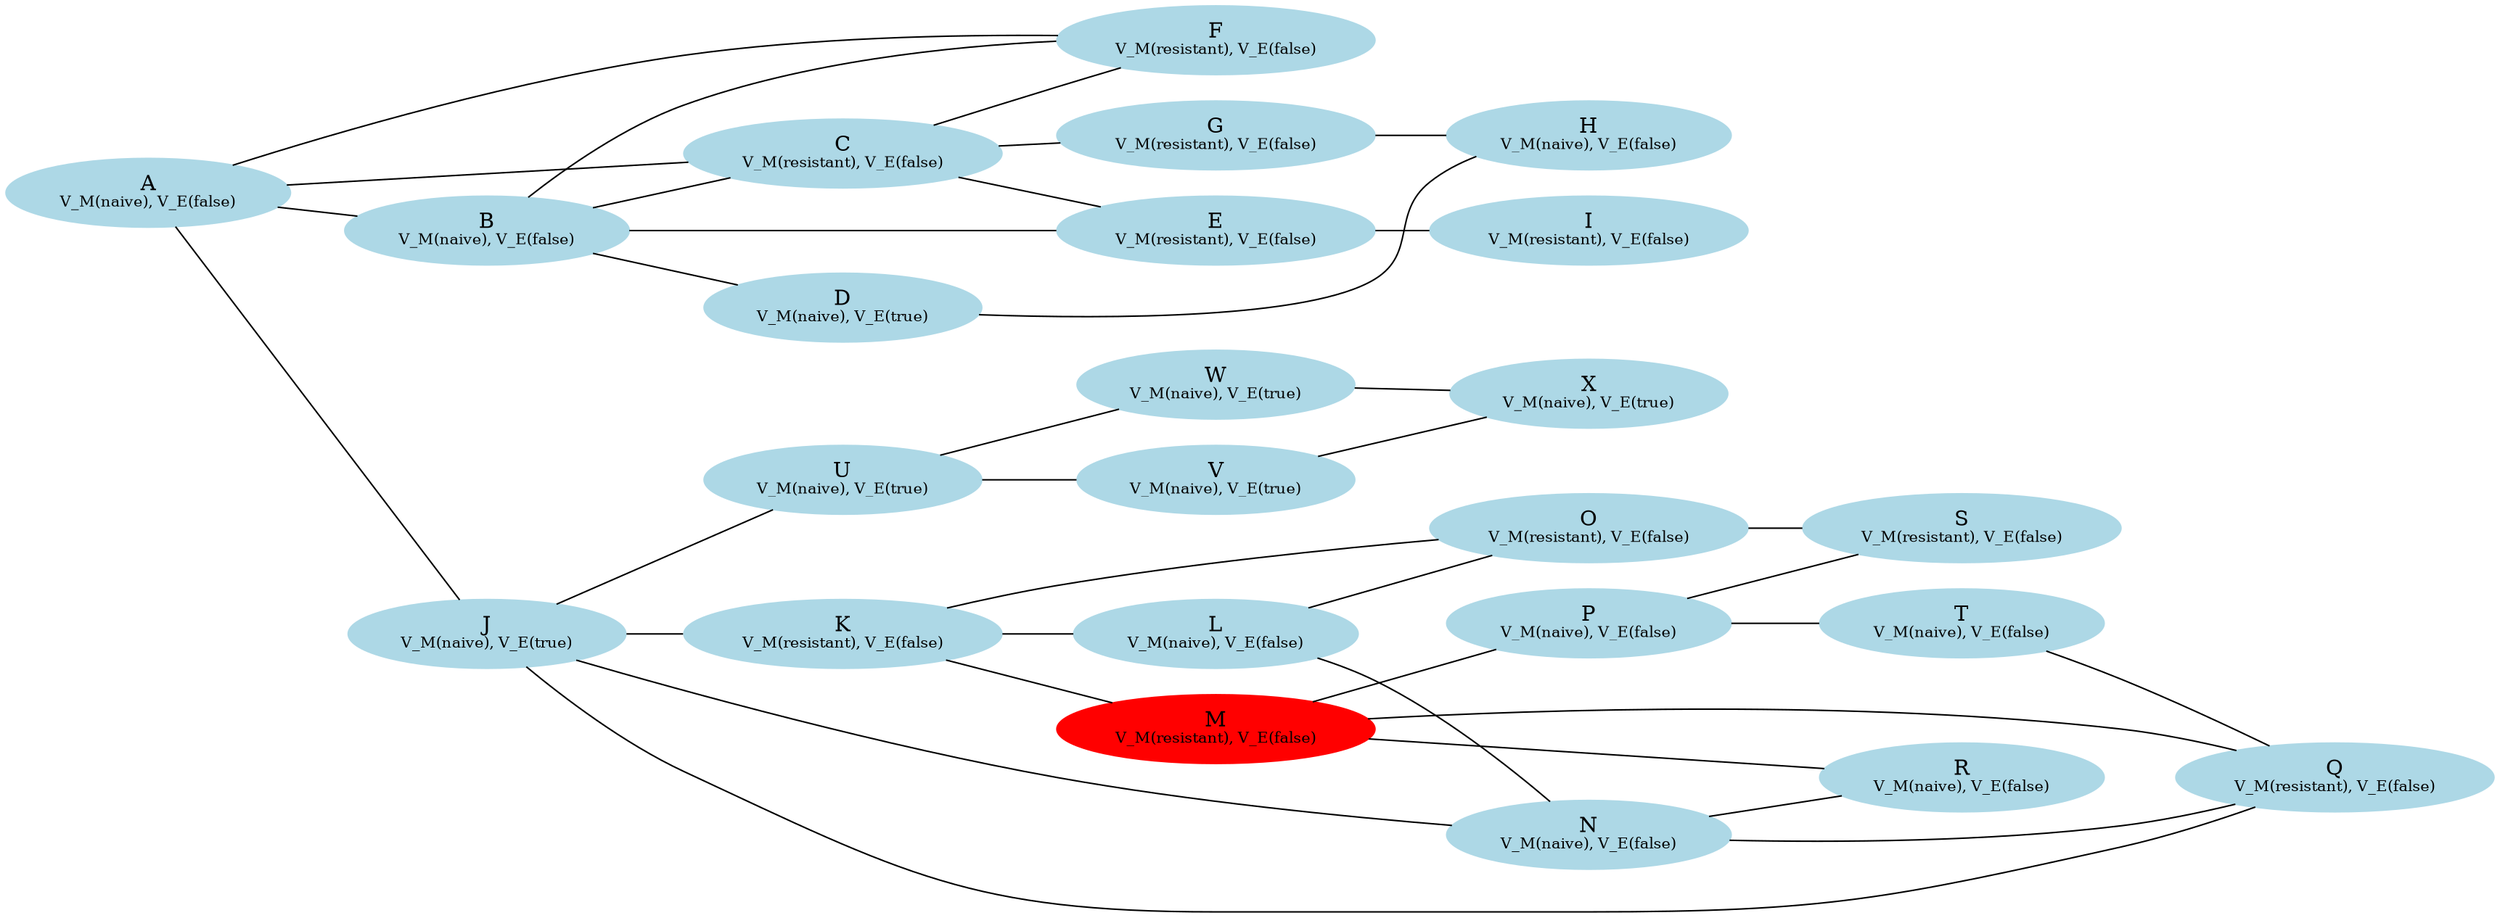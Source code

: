 graph {
 rankdir=LR;
A[label=<A<BR /><FONT POINT-SIZE="10">V_M(naive), V_E(false)</FONT>>,style=filled, color=lightblue];
B[label=<B<BR /><FONT POINT-SIZE="10">V_M(naive), V_E(false)</FONT>>,style=filled, color=lightblue];
C[label=<C<BR /><FONT POINT-SIZE="10">V_M(resistant), V_E(false)</FONT>>,style=filled, color=lightblue];
D[label=<D<BR /><FONT POINT-SIZE="10">V_M(naive), V_E(true)</FONT>>,style=filled, color=lightblue];
E[label=<E<BR /><FONT POINT-SIZE="10">V_M(resistant), V_E(false)</FONT>>,style=filled, color=lightblue];
F[label=<F<BR /><FONT POINT-SIZE="10">V_M(resistant), V_E(false)</FONT>>,style=filled, color=lightblue];
G[label=<G<BR /><FONT POINT-SIZE="10">V_M(resistant), V_E(false)</FONT>>,style=filled, color=lightblue];
H[label=<H<BR /><FONT POINT-SIZE="10">V_M(naive), V_E(false)</FONT>>,style=filled, color=lightblue];
I[label=<I<BR /><FONT POINT-SIZE="10">V_M(resistant), V_E(false)</FONT>>,style=filled, color=lightblue];
J[label=<J<BR /><FONT POINT-SIZE="10">V_M(naive), V_E(true)</FONT>>,style=filled, color=lightblue];
K[label=<K<BR /><FONT POINT-SIZE="10">V_M(resistant), V_E(false)</FONT>>,style=filled, color=lightblue];
L[label=<L<BR /><FONT POINT-SIZE="10">V_M(naive), V_E(false)</FONT>>,style=filled, color=lightblue];
M[label=<M<BR /><FONT POINT-SIZE="10">V_M(resistant), V_E(false)</FONT>>,style=filled, color=red];
N[label=<N<BR /><FONT POINT-SIZE="10">V_M(naive), V_E(false)</FONT>>,style=filled, color=lightblue];
O[label=<O<BR /><FONT POINT-SIZE="10">V_M(resistant), V_E(false)</FONT>>,style=filled, color=lightblue];
P[label=<P<BR /><FONT POINT-SIZE="10">V_M(naive), V_E(false)</FONT>>,style=filled, color=lightblue];
Q[label=<Q<BR /><FONT POINT-SIZE="10">V_M(resistant), V_E(false)</FONT>>,style=filled, color=lightblue];
R[label=<R<BR /><FONT POINT-SIZE="10">V_M(naive), V_E(false)</FONT>>,style=filled, color=lightblue];
S[label=<S<BR /><FONT POINT-SIZE="10">V_M(resistant), V_E(false)</FONT>>,style=filled, color=lightblue];
T[label=<T<BR /><FONT POINT-SIZE="10">V_M(naive), V_E(false)</FONT>>,style=filled, color=lightblue];
U[label=<U<BR /><FONT POINT-SIZE="10">V_M(naive), V_E(true)</FONT>>,style=filled, color=lightblue];
V[label=<V<BR /><FONT POINT-SIZE="10">V_M(naive), V_E(true)</FONT>>,style=filled, color=lightblue];
W[label=<W<BR /><FONT POINT-SIZE="10">V_M(naive), V_E(true)</FONT>>,style=filled, color=lightblue];
X[label=<X<BR /><FONT POINT-SIZE="10">V_M(naive), V_E(true)</FONT>>,style=filled, color=lightblue];
A -- {{B C J F }}
B -- {{D E C F }}
C -- {{F G E }}
D -- {{H }}
E -- {{I }}
F -- {{}}
G -- {{H }}
H -- {{}}
I -- {{}}
J -- {{K Q N U }}
K -- {{L M O }}
L -- {{N O }}
M -- {{P Q R }}
N -- {{R Q }}
O -- {{S }}
P -- {{T S }}
Q -- {{}}
R -- {{}}
S -- {{}}
T -- {{Q }}
U -- {{V W }}
V -- {{X }}
W -- {{X }}
X -- {{}}
}